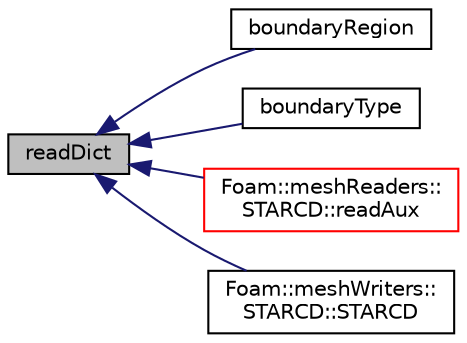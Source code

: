 digraph "readDict"
{
  bgcolor="transparent";
  edge [fontname="Helvetica",fontsize="10",labelfontname="Helvetica",labelfontsize="10"];
  node [fontname="Helvetica",fontsize="10",shape=record];
  rankdir="LR";
  Node1 [label="readDict",height=0.2,width=0.4,color="black", fillcolor="grey75", style="filled", fontcolor="black"];
  Node1 -> Node2 [dir="back",color="midnightblue",fontsize="10",style="solid",fontname="Helvetica"];
  Node2 [label="boundaryRegion",height=0.2,width=0.4,color="black",URL="$a00152.html#a51228215b60afd4c440361ed3c5de0e1",tooltip="Construct read from registry, name. instance. "];
  Node1 -> Node3 [dir="back",color="midnightblue",fontsize="10",style="solid",fontname="Helvetica"];
  Node3 [label="boundaryType",height=0.2,width=0.4,color="black",URL="$a00152.html#a725057b07e81e8165e4715ececd25c11",tooltip="Return BoundaryType corresponding to patch &#39;name&#39;. "];
  Node1 -> Node4 [dir="back",color="midnightblue",fontsize="10",style="solid",fontname="Helvetica"];
  Node4 [label="Foam::meshReaders::\lSTARCD::readAux",height=0.2,width=0.4,color="red",URL="$a02519.html#afacb9df6d152538da046860c73b53902",tooltip="Read auxiliary data from constant/{boundaryRegion,cellTable}. "];
  Node1 -> Node5 [dir="back",color="midnightblue",fontsize="10",style="solid",fontname="Helvetica"];
  Node5 [label="Foam::meshWriters::\lSTARCD::STARCD",height=0.2,width=0.4,color="black",URL="$a02518.html#a63ee45d7e6302881b9f5c2844faa45d9",tooltip="Open a file for writing. "];
}
